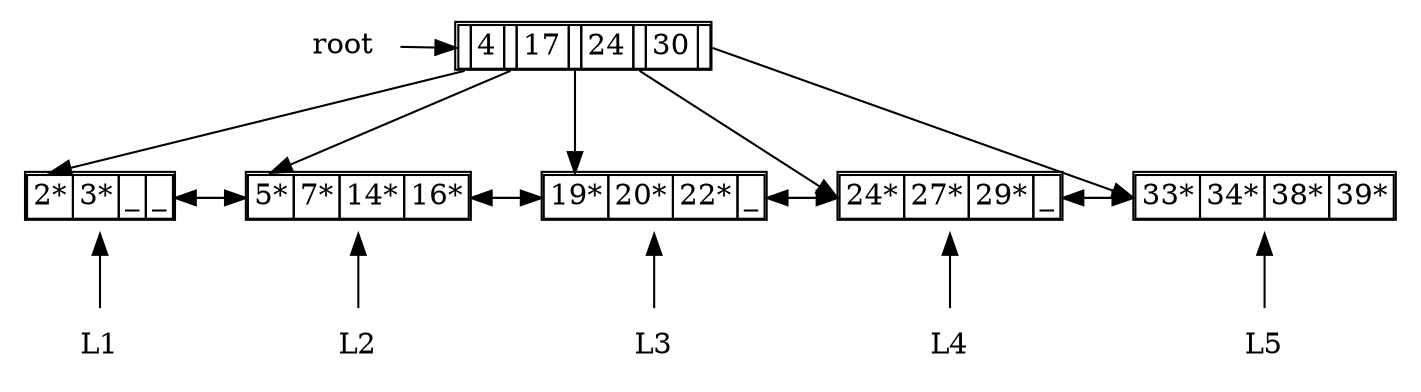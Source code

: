 digraph G
{
    splines=false
    "block"
    [
        shape = none
        label = <<table border="1" cellborder="1" cellspacing="0">
                    <tr>
                        <td port="connector0"></td>
                        <td port="key0">4</td>
                        <td port="connector1"></td>
                        <td port="key1">17</td>
                        <td port="connector2"></td>
                        <td port="key2">24</td>
                        <td port="connector3"></td>
                        <td port="key3">30</td>
                        <td port="connector4"></td>
                    </tr>
                </table>>
    ]
    "block0"
    [
        shape = none
        label = <<table border="1" cellborder="1" cellspacing="0">
                    <tr>
                        <td port="key0">2*</td>
                        <td port="key1">3*</td>
                        <td port="key2">_</td>
                        <td port="key3">_</td>
                    </tr>
                </table>>
    ]
    "block1"
    [
        shape = none
        label = <<table border="1" cellborder="1" cellspacing="0">
                    <tr>
                        <td port="key0">5*</td>
                        <td port="key1">7*</td>
                        <td port="key2">14*</td>
                        <td port="key3">16*</td>
                    </tr>
                </table>>
    ]
    "block2"
    [
        shape = none
        label = <<table border="1" cellborder="1" cellspacing="0">
                    <tr>
                        <td port="key0">19*</td>
                        <td port="key1">20*</td>
                        <td port="key2">22*</td>
                        <td port="key3">_</td>
                    </tr>
                </table>>
    ]
    "block3"
    [
        shape = none
        label = <<table border="1" cellborder="1" cellspacing="0">
                    <tr>
                        <td port="key0">24*</td>
                        <td port="key1">27*</td>
                        <td port="key2">29*</td>
                        <td port="key3">_</td>
                    </tr>
                </table>>
    ]
    "block4"
    [
        shape = none
        label = <<table border="1" cellborder="1" cellspacing="0">
                    <tr>
                        <td port="key0">33*</td>
                        <td port="key1">34*</td>
                        <td port="key2">38*</td>
                        <td port="key3">39*</td>
                    </tr>
                </table>>
    ]

    "block":"connector0" -> "block0":"key0"
    "block":"connector1" -> "block1":"key0"
    "block":"connector2" -> "block2":"key0"
    "block":"connector3" -> "block3":"key0"
    "block":"connector4" -> "block4":"key0"

    "block1":"key0" -> "block0":"key3"
    "block0":"key3" -> "block1":"key0"
    "block2":"key0" -> "block1":"key3"
    "block1":"key3" -> "block2":"key0"
    "block3":"key0" -> "block2":"key3"
    "block2":"key3" -> "block3":"key0"
    "block4":"key0" -> "block3":"key3"
    "block3":"key3" -> "block4":"key0"

    "root" [ shape = none label="root" ]
    "L1" [ shape = none label="L1" ]
    "L2" [ shape = none label="L2" ]
    "L3" [ shape = none label="L3" ]
    "L4" [ shape = none label="L4" ]
    "L5" [ shape = none label="L5" ]
    "root" -> "block":"connector0"
    "L1" -> "block0":"connector0"
    "L2" -> "block1":"connector0"
    "L3" -> "block2":"connector0"
    "L4" -> "block3":"connector0"
    "L5" -> "block4":"connector0"

    {rank=min; "block" "root"}
    {rank=same; "block0" "block1" "block2" "block3" "block4"}
    {rank=max; "L1" "L2" "L3" "L4" "L5" }
}

